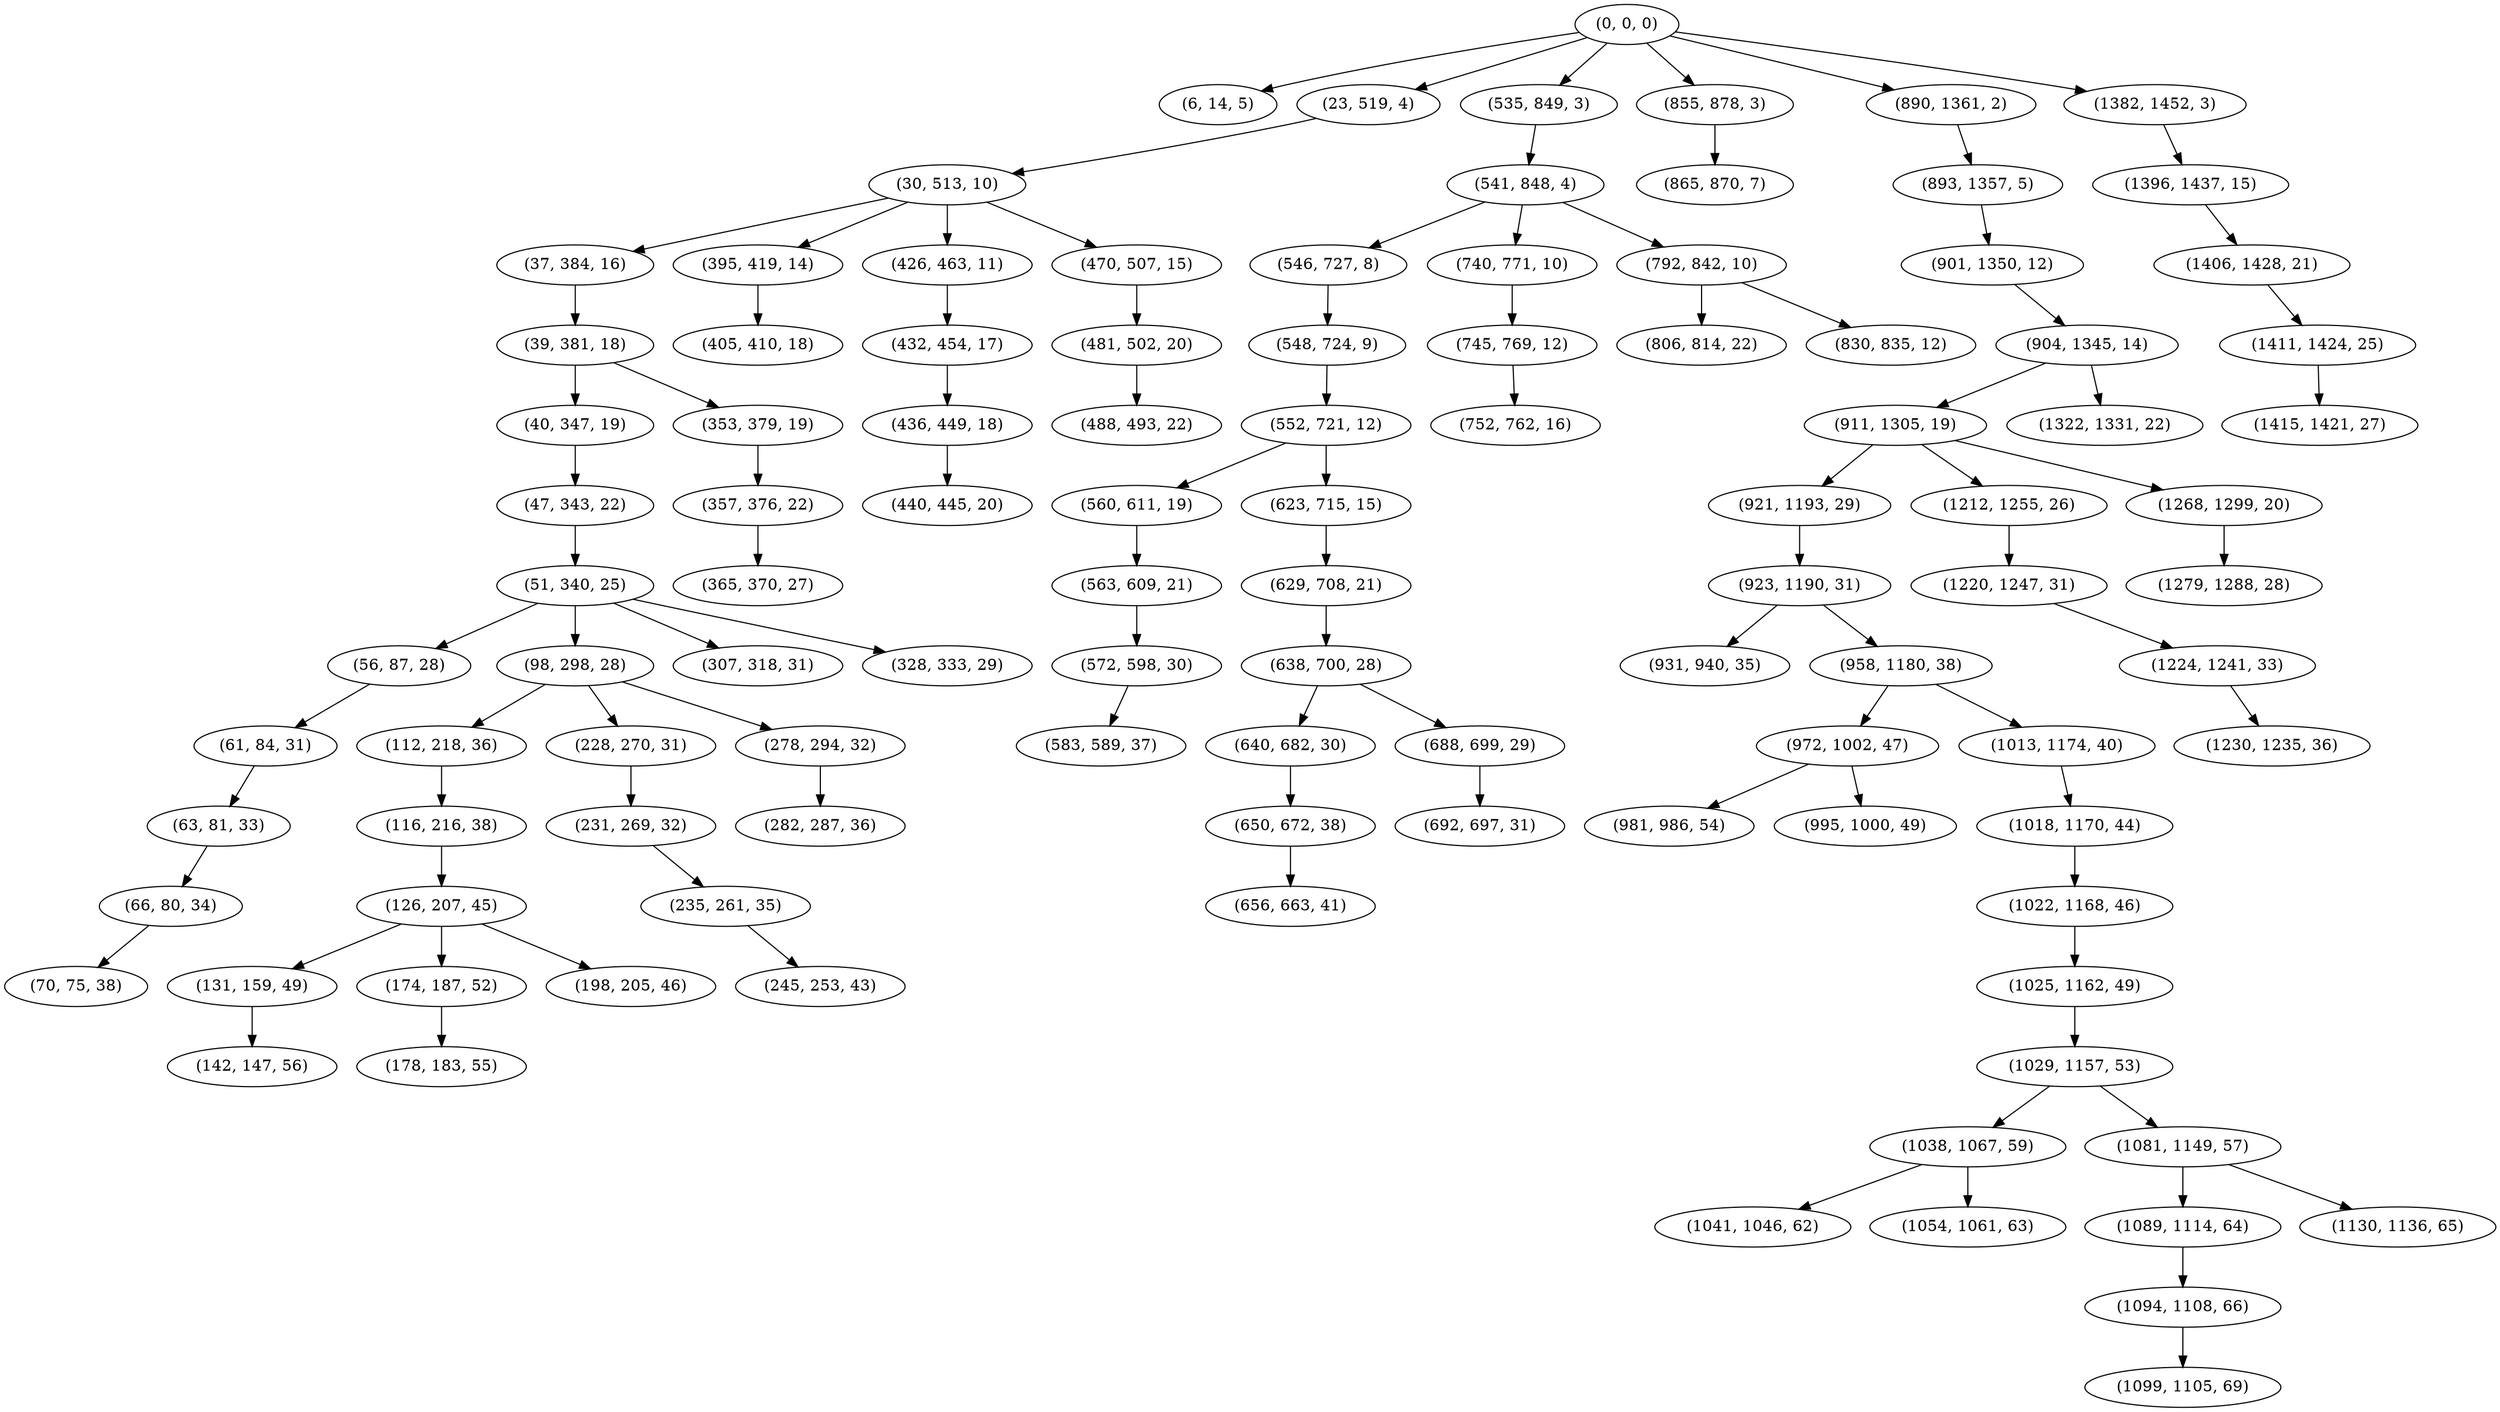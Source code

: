 digraph tree {
    "(0, 0, 0)";
    "(6, 14, 5)";
    "(23, 519, 4)";
    "(30, 513, 10)";
    "(37, 384, 16)";
    "(39, 381, 18)";
    "(40, 347, 19)";
    "(47, 343, 22)";
    "(51, 340, 25)";
    "(56, 87, 28)";
    "(61, 84, 31)";
    "(63, 81, 33)";
    "(66, 80, 34)";
    "(70, 75, 38)";
    "(98, 298, 28)";
    "(112, 218, 36)";
    "(116, 216, 38)";
    "(126, 207, 45)";
    "(131, 159, 49)";
    "(142, 147, 56)";
    "(174, 187, 52)";
    "(178, 183, 55)";
    "(198, 205, 46)";
    "(228, 270, 31)";
    "(231, 269, 32)";
    "(235, 261, 35)";
    "(245, 253, 43)";
    "(278, 294, 32)";
    "(282, 287, 36)";
    "(307, 318, 31)";
    "(328, 333, 29)";
    "(353, 379, 19)";
    "(357, 376, 22)";
    "(365, 370, 27)";
    "(395, 419, 14)";
    "(405, 410, 18)";
    "(426, 463, 11)";
    "(432, 454, 17)";
    "(436, 449, 18)";
    "(440, 445, 20)";
    "(470, 507, 15)";
    "(481, 502, 20)";
    "(488, 493, 22)";
    "(535, 849, 3)";
    "(541, 848, 4)";
    "(546, 727, 8)";
    "(548, 724, 9)";
    "(552, 721, 12)";
    "(560, 611, 19)";
    "(563, 609, 21)";
    "(572, 598, 30)";
    "(583, 589, 37)";
    "(623, 715, 15)";
    "(629, 708, 21)";
    "(638, 700, 28)";
    "(640, 682, 30)";
    "(650, 672, 38)";
    "(656, 663, 41)";
    "(688, 699, 29)";
    "(692, 697, 31)";
    "(740, 771, 10)";
    "(745, 769, 12)";
    "(752, 762, 16)";
    "(792, 842, 10)";
    "(806, 814, 22)";
    "(830, 835, 12)";
    "(855, 878, 3)";
    "(865, 870, 7)";
    "(890, 1361, 2)";
    "(893, 1357, 5)";
    "(901, 1350, 12)";
    "(904, 1345, 14)";
    "(911, 1305, 19)";
    "(921, 1193, 29)";
    "(923, 1190, 31)";
    "(931, 940, 35)";
    "(958, 1180, 38)";
    "(972, 1002, 47)";
    "(981, 986, 54)";
    "(995, 1000, 49)";
    "(1013, 1174, 40)";
    "(1018, 1170, 44)";
    "(1022, 1168, 46)";
    "(1025, 1162, 49)";
    "(1029, 1157, 53)";
    "(1038, 1067, 59)";
    "(1041, 1046, 62)";
    "(1054, 1061, 63)";
    "(1081, 1149, 57)";
    "(1089, 1114, 64)";
    "(1094, 1108, 66)";
    "(1099, 1105, 69)";
    "(1130, 1136, 65)";
    "(1212, 1255, 26)";
    "(1220, 1247, 31)";
    "(1224, 1241, 33)";
    "(1230, 1235, 36)";
    "(1268, 1299, 20)";
    "(1279, 1288, 28)";
    "(1322, 1331, 22)";
    "(1382, 1452, 3)";
    "(1396, 1437, 15)";
    "(1406, 1428, 21)";
    "(1411, 1424, 25)";
    "(1415, 1421, 27)";
    "(0, 0, 0)" -> "(6, 14, 5)";
    "(0, 0, 0)" -> "(23, 519, 4)";
    "(0, 0, 0)" -> "(535, 849, 3)";
    "(0, 0, 0)" -> "(855, 878, 3)";
    "(0, 0, 0)" -> "(890, 1361, 2)";
    "(0, 0, 0)" -> "(1382, 1452, 3)";
    "(23, 519, 4)" -> "(30, 513, 10)";
    "(30, 513, 10)" -> "(37, 384, 16)";
    "(30, 513, 10)" -> "(395, 419, 14)";
    "(30, 513, 10)" -> "(426, 463, 11)";
    "(30, 513, 10)" -> "(470, 507, 15)";
    "(37, 384, 16)" -> "(39, 381, 18)";
    "(39, 381, 18)" -> "(40, 347, 19)";
    "(39, 381, 18)" -> "(353, 379, 19)";
    "(40, 347, 19)" -> "(47, 343, 22)";
    "(47, 343, 22)" -> "(51, 340, 25)";
    "(51, 340, 25)" -> "(56, 87, 28)";
    "(51, 340, 25)" -> "(98, 298, 28)";
    "(51, 340, 25)" -> "(307, 318, 31)";
    "(51, 340, 25)" -> "(328, 333, 29)";
    "(56, 87, 28)" -> "(61, 84, 31)";
    "(61, 84, 31)" -> "(63, 81, 33)";
    "(63, 81, 33)" -> "(66, 80, 34)";
    "(66, 80, 34)" -> "(70, 75, 38)";
    "(98, 298, 28)" -> "(112, 218, 36)";
    "(98, 298, 28)" -> "(228, 270, 31)";
    "(98, 298, 28)" -> "(278, 294, 32)";
    "(112, 218, 36)" -> "(116, 216, 38)";
    "(116, 216, 38)" -> "(126, 207, 45)";
    "(126, 207, 45)" -> "(131, 159, 49)";
    "(126, 207, 45)" -> "(174, 187, 52)";
    "(126, 207, 45)" -> "(198, 205, 46)";
    "(131, 159, 49)" -> "(142, 147, 56)";
    "(174, 187, 52)" -> "(178, 183, 55)";
    "(228, 270, 31)" -> "(231, 269, 32)";
    "(231, 269, 32)" -> "(235, 261, 35)";
    "(235, 261, 35)" -> "(245, 253, 43)";
    "(278, 294, 32)" -> "(282, 287, 36)";
    "(353, 379, 19)" -> "(357, 376, 22)";
    "(357, 376, 22)" -> "(365, 370, 27)";
    "(395, 419, 14)" -> "(405, 410, 18)";
    "(426, 463, 11)" -> "(432, 454, 17)";
    "(432, 454, 17)" -> "(436, 449, 18)";
    "(436, 449, 18)" -> "(440, 445, 20)";
    "(470, 507, 15)" -> "(481, 502, 20)";
    "(481, 502, 20)" -> "(488, 493, 22)";
    "(535, 849, 3)" -> "(541, 848, 4)";
    "(541, 848, 4)" -> "(546, 727, 8)";
    "(541, 848, 4)" -> "(740, 771, 10)";
    "(541, 848, 4)" -> "(792, 842, 10)";
    "(546, 727, 8)" -> "(548, 724, 9)";
    "(548, 724, 9)" -> "(552, 721, 12)";
    "(552, 721, 12)" -> "(560, 611, 19)";
    "(552, 721, 12)" -> "(623, 715, 15)";
    "(560, 611, 19)" -> "(563, 609, 21)";
    "(563, 609, 21)" -> "(572, 598, 30)";
    "(572, 598, 30)" -> "(583, 589, 37)";
    "(623, 715, 15)" -> "(629, 708, 21)";
    "(629, 708, 21)" -> "(638, 700, 28)";
    "(638, 700, 28)" -> "(640, 682, 30)";
    "(638, 700, 28)" -> "(688, 699, 29)";
    "(640, 682, 30)" -> "(650, 672, 38)";
    "(650, 672, 38)" -> "(656, 663, 41)";
    "(688, 699, 29)" -> "(692, 697, 31)";
    "(740, 771, 10)" -> "(745, 769, 12)";
    "(745, 769, 12)" -> "(752, 762, 16)";
    "(792, 842, 10)" -> "(806, 814, 22)";
    "(792, 842, 10)" -> "(830, 835, 12)";
    "(855, 878, 3)" -> "(865, 870, 7)";
    "(890, 1361, 2)" -> "(893, 1357, 5)";
    "(893, 1357, 5)" -> "(901, 1350, 12)";
    "(901, 1350, 12)" -> "(904, 1345, 14)";
    "(904, 1345, 14)" -> "(911, 1305, 19)";
    "(904, 1345, 14)" -> "(1322, 1331, 22)";
    "(911, 1305, 19)" -> "(921, 1193, 29)";
    "(911, 1305, 19)" -> "(1212, 1255, 26)";
    "(911, 1305, 19)" -> "(1268, 1299, 20)";
    "(921, 1193, 29)" -> "(923, 1190, 31)";
    "(923, 1190, 31)" -> "(931, 940, 35)";
    "(923, 1190, 31)" -> "(958, 1180, 38)";
    "(958, 1180, 38)" -> "(972, 1002, 47)";
    "(958, 1180, 38)" -> "(1013, 1174, 40)";
    "(972, 1002, 47)" -> "(981, 986, 54)";
    "(972, 1002, 47)" -> "(995, 1000, 49)";
    "(1013, 1174, 40)" -> "(1018, 1170, 44)";
    "(1018, 1170, 44)" -> "(1022, 1168, 46)";
    "(1022, 1168, 46)" -> "(1025, 1162, 49)";
    "(1025, 1162, 49)" -> "(1029, 1157, 53)";
    "(1029, 1157, 53)" -> "(1038, 1067, 59)";
    "(1029, 1157, 53)" -> "(1081, 1149, 57)";
    "(1038, 1067, 59)" -> "(1041, 1046, 62)";
    "(1038, 1067, 59)" -> "(1054, 1061, 63)";
    "(1081, 1149, 57)" -> "(1089, 1114, 64)";
    "(1081, 1149, 57)" -> "(1130, 1136, 65)";
    "(1089, 1114, 64)" -> "(1094, 1108, 66)";
    "(1094, 1108, 66)" -> "(1099, 1105, 69)";
    "(1212, 1255, 26)" -> "(1220, 1247, 31)";
    "(1220, 1247, 31)" -> "(1224, 1241, 33)";
    "(1224, 1241, 33)" -> "(1230, 1235, 36)";
    "(1268, 1299, 20)" -> "(1279, 1288, 28)";
    "(1382, 1452, 3)" -> "(1396, 1437, 15)";
    "(1396, 1437, 15)" -> "(1406, 1428, 21)";
    "(1406, 1428, 21)" -> "(1411, 1424, 25)";
    "(1411, 1424, 25)" -> "(1415, 1421, 27)";
}
